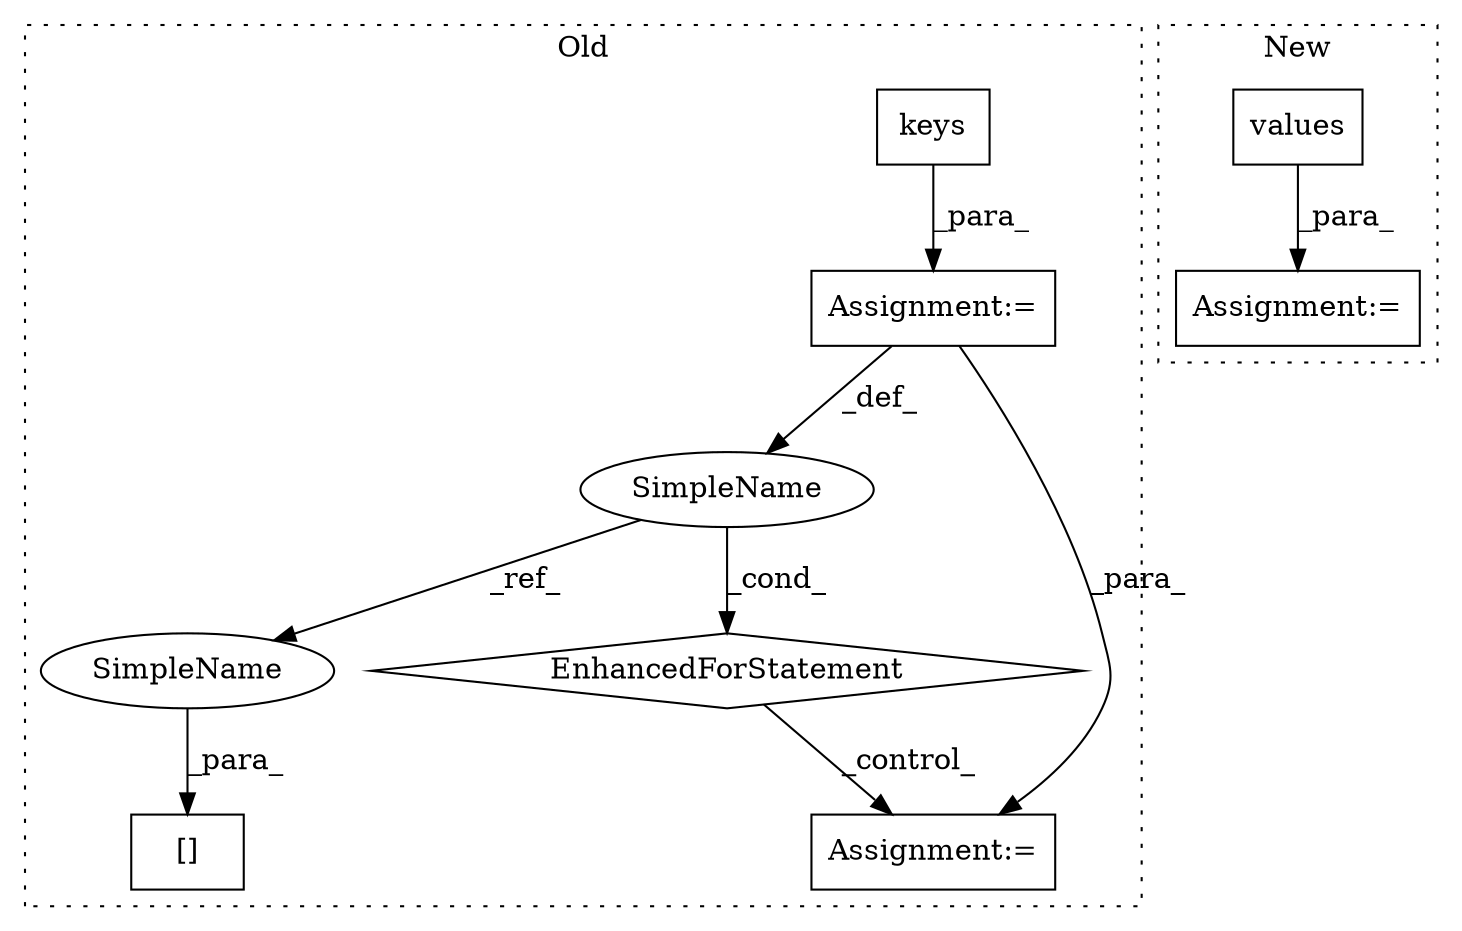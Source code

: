 digraph G {
subgraph cluster0 {
1 [label="keys" a="32" s="6136" l="6" shape="box"];
4 [label="Assignment:=" a="7" s="6071,6142" l="53,2" shape="box"];
5 [label="[]" a="2" s="6159,6164" l="2,1" shape="box"];
6 [label="EnhancedForStatement" a="70" s="6071,6142" l="53,2" shape="diamond"];
7 [label="SimpleName" a="42" s="6128" l="3" shape="ellipse"];
8 [label="Assignment:=" a="7" s="6202" l="1" shape="box"];
9 [label="SimpleName" a="42" s="6161" l="3" shape="ellipse"];
label = "Old";
style="dotted";
}
subgraph cluster1 {
2 [label="values" a="32" s="6056" l="8" shape="box"];
3 [label="Assignment:=" a="7" s="6049" l="1" shape="box"];
label = "New";
style="dotted";
}
1 -> 4 [label="_para_"];
2 -> 3 [label="_para_"];
4 -> 8 [label="_para_"];
4 -> 7 [label="_def_"];
6 -> 8 [label="_control_"];
7 -> 6 [label="_cond_"];
7 -> 9 [label="_ref_"];
9 -> 5 [label="_para_"];
}